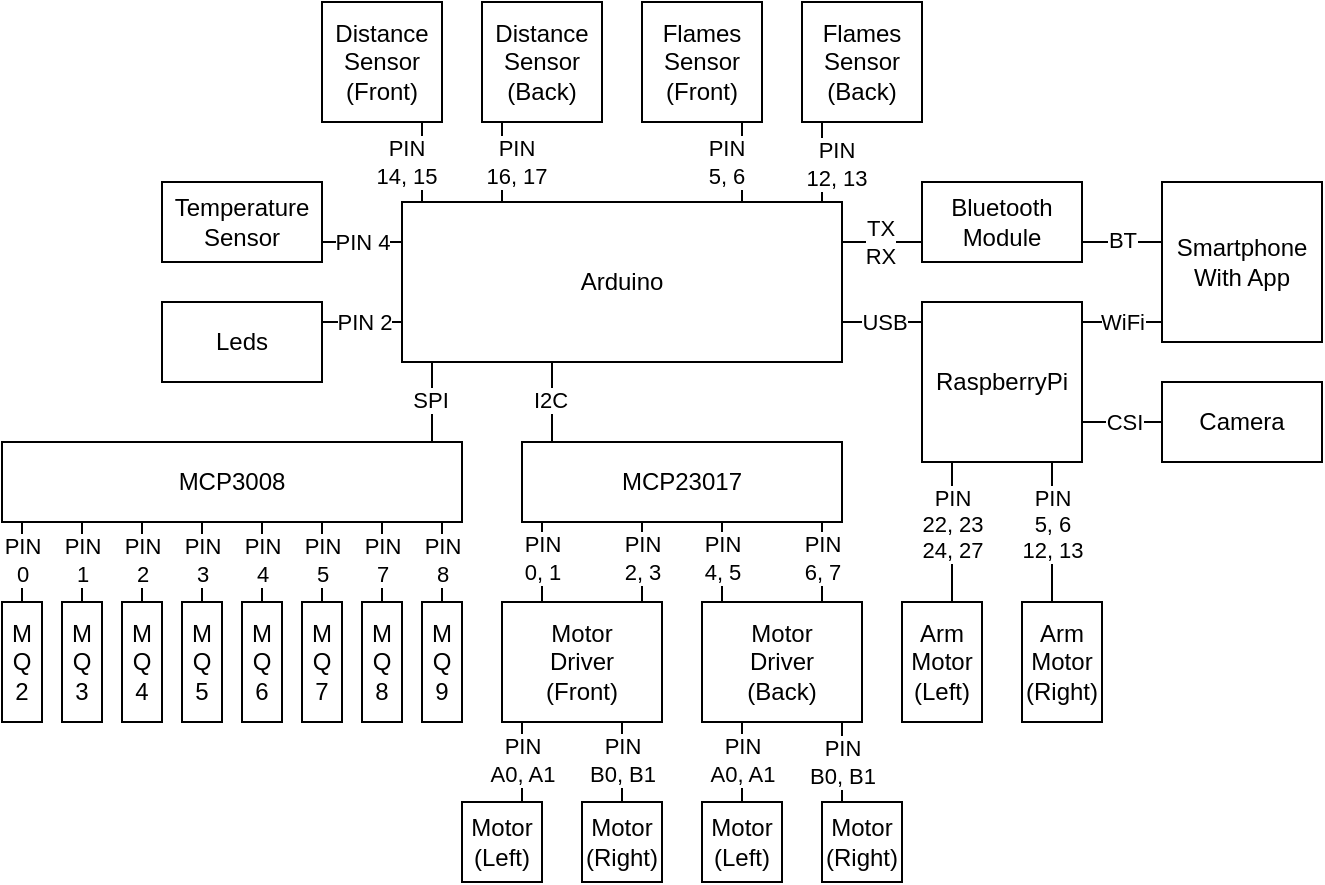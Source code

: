 <mxfile version="24.4.10" type="device">
  <diagram name="Strona-1" id="jK0m9S8TtqNcu_240plB">
    <mxGraphModel dx="830" dy="442" grid="1" gridSize="10" guides="1" tooltips="1" connect="1" arrows="1" fold="1" page="1" pageScale="1" pageWidth="827" pageHeight="1169" math="0" shadow="0">
      <root>
        <mxCell id="0" />
        <mxCell id="1" parent="0" />
        <mxCell id="elDTz1Thv_gRcjSLAhwq-1" value="Arduino" style="whiteSpace=wrap;html=1;" vertex="1" parent="1">
          <mxGeometry x="300" y="520" width="220" height="80" as="geometry" />
        </mxCell>
        <mxCell id="elDTz1Thv_gRcjSLAhwq-2" value="Bluetooth&lt;br&gt;Module" style="whiteSpace=wrap;html=1;" vertex="1" parent="1">
          <mxGeometry x="560" y="510" width="80" height="40" as="geometry" />
        </mxCell>
        <mxCell id="elDTz1Thv_gRcjSLAhwq-3" value="Raspberry&lt;span style=&quot;background-color: initial;&quot;&gt;Pi&lt;/span&gt;" style="whiteSpace=wrap;html=1;" vertex="1" parent="1">
          <mxGeometry x="560" y="570" width="80" height="80" as="geometry" />
        </mxCell>
        <mxCell id="elDTz1Thv_gRcjSLAhwq-4" value="MCP3008" style="whiteSpace=wrap;html=1;" vertex="1" parent="1">
          <mxGeometry x="100" y="640" width="230" height="40" as="geometry" />
        </mxCell>
        <mxCell id="elDTz1Thv_gRcjSLAhwq-5" value="MCP23017" style="whiteSpace=wrap;html=1;" vertex="1" parent="1">
          <mxGeometry x="360" y="640" width="160" height="40" as="geometry" />
        </mxCell>
        <mxCell id="elDTz1Thv_gRcjSLAhwq-6" value="Temperature&lt;br&gt;Sensor" style="whiteSpace=wrap;html=1;" vertex="1" parent="1">
          <mxGeometry x="180" y="510" width="80" height="40" as="geometry" />
        </mxCell>
        <mxCell id="elDTz1Thv_gRcjSLAhwq-7" value="Leds" style="whiteSpace=wrap;html=1;" vertex="1" parent="1">
          <mxGeometry x="180" y="570" width="80" height="40" as="geometry" />
        </mxCell>
        <mxCell id="elDTz1Thv_gRcjSLAhwq-11" value="" style="endArrow=none;html=1;rounded=0;" edge="1" parent="1">
          <mxGeometry width="50" height="50" relative="1" as="geometry">
            <mxPoint x="315" y="640" as="sourcePoint" />
            <mxPoint x="315" y="600" as="targetPoint" />
          </mxGeometry>
        </mxCell>
        <mxCell id="elDTz1Thv_gRcjSLAhwq-13" value="SPI" style="edgeLabel;html=1;align=center;verticalAlign=middle;resizable=0;points=[];" vertex="1" connectable="0" parent="elDTz1Thv_gRcjSLAhwq-11">
          <mxGeometry x="-0.022" y="1" relative="1" as="geometry">
            <mxPoint y="-2" as="offset" />
          </mxGeometry>
        </mxCell>
        <mxCell id="elDTz1Thv_gRcjSLAhwq-12" value="" style="endArrow=none;html=1;rounded=0;" edge="1" parent="1">
          <mxGeometry width="50" height="50" relative="1" as="geometry">
            <mxPoint x="375" y="640" as="sourcePoint" />
            <mxPoint x="375" y="600" as="targetPoint" />
          </mxGeometry>
        </mxCell>
        <mxCell id="elDTz1Thv_gRcjSLAhwq-14" value="I2C" style="edgeLabel;html=1;align=center;verticalAlign=middle;resizable=0;points=[];" vertex="1" connectable="0" parent="elDTz1Thv_gRcjSLAhwq-12">
          <mxGeometry x="0.146" y="1" relative="1" as="geometry">
            <mxPoint y="2" as="offset" />
          </mxGeometry>
        </mxCell>
        <mxCell id="elDTz1Thv_gRcjSLAhwq-16" value="" style="endArrow=none;html=1;rounded=0;" edge="1" parent="1">
          <mxGeometry width="50" height="50" relative="1" as="geometry">
            <mxPoint x="520" y="580" as="sourcePoint" />
            <mxPoint x="560" y="580" as="targetPoint" />
          </mxGeometry>
        </mxCell>
        <mxCell id="elDTz1Thv_gRcjSLAhwq-19" value="USB" style="edgeLabel;html=1;align=center;verticalAlign=middle;resizable=0;points=[];" vertex="1" connectable="0" parent="elDTz1Thv_gRcjSLAhwq-16">
          <mxGeometry x="0.04" relative="1" as="geometry">
            <mxPoint as="offset" />
          </mxGeometry>
        </mxCell>
        <mxCell id="elDTz1Thv_gRcjSLAhwq-17" value="" style="endArrow=none;html=1;rounded=0;" edge="1" parent="1">
          <mxGeometry width="50" height="50" relative="1" as="geometry">
            <mxPoint x="520" y="540" as="sourcePoint" />
            <mxPoint x="560" y="540" as="targetPoint" />
          </mxGeometry>
        </mxCell>
        <mxCell id="elDTz1Thv_gRcjSLAhwq-18" value="TX&lt;br&gt;RX" style="edgeLabel;html=1;align=center;verticalAlign=middle;resizable=0;points=[];" vertex="1" connectable="0" parent="elDTz1Thv_gRcjSLAhwq-17">
          <mxGeometry x="-0.04" y="1" relative="1" as="geometry">
            <mxPoint y="1" as="offset" />
          </mxGeometry>
        </mxCell>
        <mxCell id="elDTz1Thv_gRcjSLAhwq-24" value="" style="endArrow=none;html=1;rounded=0;" edge="1" parent="1">
          <mxGeometry width="50" height="50" relative="1" as="geometry">
            <mxPoint x="260" y="580" as="sourcePoint" />
            <mxPoint x="300" y="580" as="targetPoint" />
          </mxGeometry>
        </mxCell>
        <mxCell id="elDTz1Thv_gRcjSLAhwq-27" value="PIN 2" style="edgeLabel;html=1;align=center;verticalAlign=middle;resizable=0;points=[];" vertex="1" connectable="0" parent="elDTz1Thv_gRcjSLAhwq-24">
          <mxGeometry x="-0.175" relative="1" as="geometry">
            <mxPoint x="4" as="offset" />
          </mxGeometry>
        </mxCell>
        <mxCell id="elDTz1Thv_gRcjSLAhwq-25" value="" style="endArrow=none;html=1;rounded=0;" edge="1" parent="1">
          <mxGeometry width="50" height="50" relative="1" as="geometry">
            <mxPoint x="260" y="540" as="sourcePoint" />
            <mxPoint x="300" y="540" as="targetPoint" />
          </mxGeometry>
        </mxCell>
        <mxCell id="elDTz1Thv_gRcjSLAhwq-26" value="PIN 4" style="edgeLabel;html=1;align=center;verticalAlign=middle;resizable=0;points=[];" vertex="1" connectable="0" parent="elDTz1Thv_gRcjSLAhwq-25">
          <mxGeometry x="-0.008" relative="1" as="geometry">
            <mxPoint as="offset" />
          </mxGeometry>
        </mxCell>
        <mxCell id="elDTz1Thv_gRcjSLAhwq-28" value="Distance&lt;br&gt;Sensor&lt;br&gt;(Front)" style="whiteSpace=wrap;html=1;" vertex="1" parent="1">
          <mxGeometry x="260" y="420" width="60" height="60" as="geometry" />
        </mxCell>
        <mxCell id="elDTz1Thv_gRcjSLAhwq-29" value="Distance&lt;br&gt;Sensor&lt;br&gt;(Back)" style="whiteSpace=wrap;html=1;" vertex="1" parent="1">
          <mxGeometry x="340" y="420" width="60" height="60" as="geometry" />
        </mxCell>
        <mxCell id="elDTz1Thv_gRcjSLAhwq-30" value="Flames&lt;div&gt;Sensor&lt;br&gt;(Back)&lt;/div&gt;" style="whiteSpace=wrap;html=1;" vertex="1" parent="1">
          <mxGeometry x="500" y="420" width="60" height="60" as="geometry" />
        </mxCell>
        <mxCell id="elDTz1Thv_gRcjSLAhwq-31" value="Flames&lt;br&gt;Sensor&lt;br&gt;(Front)" style="whiteSpace=wrap;html=1;" vertex="1" parent="1">
          <mxGeometry x="420" y="420" width="60" height="60" as="geometry" />
        </mxCell>
        <mxCell id="elDTz1Thv_gRcjSLAhwq-32" value="" style="endArrow=none;html=1;rounded=0;" edge="1" parent="1">
          <mxGeometry width="50" height="50" relative="1" as="geometry">
            <mxPoint x="310" y="520" as="sourcePoint" />
            <mxPoint x="310" y="480" as="targetPoint" />
          </mxGeometry>
        </mxCell>
        <mxCell id="elDTz1Thv_gRcjSLAhwq-81" value="PIN&lt;br&gt;14, 15" style="edgeLabel;html=1;align=center;verticalAlign=middle;resizable=0;points=[];" vertex="1" connectable="0" parent="elDTz1Thv_gRcjSLAhwq-32">
          <mxGeometry x="0.02" y="1" relative="1" as="geometry">
            <mxPoint x="-7" as="offset" />
          </mxGeometry>
        </mxCell>
        <mxCell id="elDTz1Thv_gRcjSLAhwq-33" value="" style="endArrow=none;html=1;rounded=0;" edge="1" parent="1">
          <mxGeometry width="50" height="50" relative="1" as="geometry">
            <mxPoint x="350" y="520" as="sourcePoint" />
            <mxPoint x="350" y="480" as="targetPoint" />
          </mxGeometry>
        </mxCell>
        <mxCell id="elDTz1Thv_gRcjSLAhwq-82" value="PIN&lt;br&gt;16, 17" style="edgeLabel;html=1;align=center;verticalAlign=middle;resizable=0;points=[];" vertex="1" connectable="0" parent="elDTz1Thv_gRcjSLAhwq-33">
          <mxGeometry x="-0.12" y="1" relative="1" as="geometry">
            <mxPoint x="8" y="-3" as="offset" />
          </mxGeometry>
        </mxCell>
        <mxCell id="elDTz1Thv_gRcjSLAhwq-34" value="" style="endArrow=none;html=1;rounded=0;" edge="1" parent="1">
          <mxGeometry width="50" height="50" relative="1" as="geometry">
            <mxPoint x="510" y="520" as="sourcePoint" />
            <mxPoint x="510" y="480" as="targetPoint" />
          </mxGeometry>
        </mxCell>
        <mxCell id="elDTz1Thv_gRcjSLAhwq-84" value="PIN&lt;br&gt;12, 13" style="edgeLabel;html=1;align=center;verticalAlign=middle;resizable=0;points=[];" vertex="1" connectable="0" parent="elDTz1Thv_gRcjSLAhwq-34">
          <mxGeometry x="-0.2" y="-1" relative="1" as="geometry">
            <mxPoint x="6" y="-3" as="offset" />
          </mxGeometry>
        </mxCell>
        <mxCell id="elDTz1Thv_gRcjSLAhwq-35" value="" style="endArrow=none;html=1;rounded=0;" edge="1" parent="1">
          <mxGeometry width="50" height="50" relative="1" as="geometry">
            <mxPoint x="470" y="520" as="sourcePoint" />
            <mxPoint x="470" y="480" as="targetPoint" />
          </mxGeometry>
        </mxCell>
        <mxCell id="elDTz1Thv_gRcjSLAhwq-83" value="PIN&lt;br&gt;5, 6" style="edgeLabel;html=1;align=center;verticalAlign=middle;resizable=0;points=[];" vertex="1" connectable="0" parent="elDTz1Thv_gRcjSLAhwq-35">
          <mxGeometry x="0.02" relative="1" as="geometry">
            <mxPoint x="-8" as="offset" />
          </mxGeometry>
        </mxCell>
        <mxCell id="elDTz1Thv_gRcjSLAhwq-37" value="Smartphone&lt;div&gt;With App&lt;/div&gt;" style="whiteSpace=wrap;html=1;" vertex="1" parent="1">
          <mxGeometry x="680" y="510" width="80" height="80" as="geometry" />
        </mxCell>
        <mxCell id="elDTz1Thv_gRcjSLAhwq-38" value="" style="endArrow=none;html=1;rounded=0;" edge="1" parent="1">
          <mxGeometry width="50" height="50" relative="1" as="geometry">
            <mxPoint x="640" y="540" as="sourcePoint" />
            <mxPoint x="680" y="540" as="targetPoint" />
          </mxGeometry>
        </mxCell>
        <mxCell id="elDTz1Thv_gRcjSLAhwq-75" value="BT" style="edgeLabel;html=1;align=center;verticalAlign=middle;resizable=0;points=[];" vertex="1" connectable="0" parent="elDTz1Thv_gRcjSLAhwq-38">
          <mxGeometry x="-0.1" y="1" relative="1" as="geometry">
            <mxPoint x="2" as="offset" />
          </mxGeometry>
        </mxCell>
        <mxCell id="elDTz1Thv_gRcjSLAhwq-39" value="" style="endArrow=none;html=1;rounded=0;" edge="1" parent="1">
          <mxGeometry width="50" height="50" relative="1" as="geometry">
            <mxPoint x="640" y="580" as="sourcePoint" />
            <mxPoint x="680" y="580" as="targetPoint" />
          </mxGeometry>
        </mxCell>
        <mxCell id="elDTz1Thv_gRcjSLAhwq-76" value="WiFi" style="edgeLabel;html=1;align=center;verticalAlign=middle;resizable=0;points=[];" vertex="1" connectable="0" parent="elDTz1Thv_gRcjSLAhwq-39">
          <mxGeometry relative="1" as="geometry">
            <mxPoint as="offset" />
          </mxGeometry>
        </mxCell>
        <mxCell id="elDTz1Thv_gRcjSLAhwq-40" value="" style="endArrow=none;html=1;rounded=0;" edge="1" parent="1">
          <mxGeometry width="50" height="50" relative="1" as="geometry">
            <mxPoint x="640" y="630" as="sourcePoint" />
            <mxPoint x="680" y="630" as="targetPoint" />
          </mxGeometry>
        </mxCell>
        <mxCell id="elDTz1Thv_gRcjSLAhwq-77" value="CSI" style="edgeLabel;html=1;align=center;verticalAlign=middle;resizable=0;points=[];" vertex="1" connectable="0" parent="elDTz1Thv_gRcjSLAhwq-40">
          <mxGeometry x="0.1" relative="1" as="geometry">
            <mxPoint x="-1" as="offset" />
          </mxGeometry>
        </mxCell>
        <mxCell id="elDTz1Thv_gRcjSLAhwq-41" value="Camera" style="whiteSpace=wrap;html=1;" vertex="1" parent="1">
          <mxGeometry x="680" y="610" width="80" height="40" as="geometry" />
        </mxCell>
        <mxCell id="elDTz1Thv_gRcjSLAhwq-42" value="Arm&lt;br&gt;Motor&lt;br&gt;(Right)" style="whiteSpace=wrap;html=1;" vertex="1" parent="1">
          <mxGeometry x="610" y="720" width="40" height="60" as="geometry" />
        </mxCell>
        <mxCell id="elDTz1Thv_gRcjSLAhwq-43" value="Arm&lt;br&gt;Motor&lt;br&gt;(Left)" style="whiteSpace=wrap;html=1;" vertex="1" parent="1">
          <mxGeometry x="550" y="720" width="40" height="60" as="geometry" />
        </mxCell>
        <mxCell id="elDTz1Thv_gRcjSLAhwq-44" value="" style="endArrow=none;html=1;rounded=0;exitX=0.25;exitY=0;exitDx=0;exitDy=0;" edge="1" parent="1">
          <mxGeometry width="50" height="50" relative="1" as="geometry">
            <mxPoint x="625" y="720" as="sourcePoint" />
            <mxPoint x="625" y="650" as="targetPoint" />
          </mxGeometry>
        </mxCell>
        <mxCell id="elDTz1Thv_gRcjSLAhwq-80" value="PIN&lt;br&gt;5, 6&lt;br&gt;12, 13" style="edgeLabel;html=1;align=center;verticalAlign=middle;resizable=0;points=[];" vertex="1" connectable="0" parent="elDTz1Thv_gRcjSLAhwq-44">
          <mxGeometry x="0.143" y="1" relative="1" as="geometry">
            <mxPoint x="1" y="1" as="offset" />
          </mxGeometry>
        </mxCell>
        <mxCell id="elDTz1Thv_gRcjSLAhwq-45" value="" style="endArrow=none;html=1;rounded=0;exitX=0.75;exitY=0;exitDx=0;exitDy=0;" edge="1" parent="1">
          <mxGeometry width="50" height="50" relative="1" as="geometry">
            <mxPoint x="575" y="720" as="sourcePoint" />
            <mxPoint x="575" y="650" as="targetPoint" />
          </mxGeometry>
        </mxCell>
        <mxCell id="elDTz1Thv_gRcjSLAhwq-79" value="PIN&lt;br&gt;22, 23&lt;br&gt;24, 27" style="edgeLabel;html=1;align=center;verticalAlign=middle;resizable=0;points=[];" vertex="1" connectable="0" parent="elDTz1Thv_gRcjSLAhwq-45">
          <mxGeometry x="0.109" relative="1" as="geometry">
            <mxPoint as="offset" />
          </mxGeometry>
        </mxCell>
        <mxCell id="elDTz1Thv_gRcjSLAhwq-46" value="M&lt;br&gt;Q&lt;br&gt;9" style="whiteSpace=wrap;html=1;" vertex="1" parent="1">
          <mxGeometry x="310" y="720" width="20" height="60" as="geometry" />
        </mxCell>
        <mxCell id="elDTz1Thv_gRcjSLAhwq-47" value="M&lt;br&gt;Q&lt;br&gt;8" style="whiteSpace=wrap;html=1;" vertex="1" parent="1">
          <mxGeometry x="280" y="720" width="20" height="60" as="geometry" />
        </mxCell>
        <mxCell id="elDTz1Thv_gRcjSLAhwq-48" value="M&lt;br&gt;Q&lt;br&gt;7" style="whiteSpace=wrap;html=1;" vertex="1" parent="1">
          <mxGeometry x="250" y="720" width="20" height="60" as="geometry" />
        </mxCell>
        <mxCell id="elDTz1Thv_gRcjSLAhwq-49" value="M&lt;br&gt;Q&lt;br&gt;6" style="whiteSpace=wrap;html=1;" vertex="1" parent="1">
          <mxGeometry x="220" y="720" width="20" height="60" as="geometry" />
        </mxCell>
        <mxCell id="elDTz1Thv_gRcjSLAhwq-50" value="M&lt;br&gt;Q&lt;br&gt;5" style="whiteSpace=wrap;html=1;" vertex="1" parent="1">
          <mxGeometry x="190" y="720" width="20" height="60" as="geometry" />
        </mxCell>
        <mxCell id="elDTz1Thv_gRcjSLAhwq-51" value="M&lt;br&gt;Q&lt;br&gt;4" style="whiteSpace=wrap;html=1;" vertex="1" parent="1">
          <mxGeometry x="160" y="720" width="20" height="60" as="geometry" />
        </mxCell>
        <mxCell id="elDTz1Thv_gRcjSLAhwq-52" value="M&lt;br&gt;Q&lt;br&gt;3" style="whiteSpace=wrap;html=1;" vertex="1" parent="1">
          <mxGeometry x="130" y="720" width="20" height="60" as="geometry" />
        </mxCell>
        <mxCell id="elDTz1Thv_gRcjSLAhwq-53" value="M&lt;br&gt;Q&lt;br&gt;2" style="whiteSpace=wrap;html=1;" vertex="1" parent="1">
          <mxGeometry x="100" y="720" width="20" height="60" as="geometry" />
        </mxCell>
        <mxCell id="elDTz1Thv_gRcjSLAhwq-54" value="" style="endArrow=none;html=1;rounded=0;" edge="1" parent="1">
          <mxGeometry width="50" height="50" relative="1" as="geometry">
            <mxPoint x="110" y="720" as="sourcePoint" />
            <mxPoint x="110" y="680" as="targetPoint" />
          </mxGeometry>
        </mxCell>
        <mxCell id="elDTz1Thv_gRcjSLAhwq-87" value="PIN&lt;br&gt;0" style="edgeLabel;html=1;align=center;verticalAlign=middle;resizable=0;points=[];" vertex="1" connectable="0" parent="elDTz1Thv_gRcjSLAhwq-54">
          <mxGeometry x="0.06" relative="1" as="geometry">
            <mxPoint as="offset" />
          </mxGeometry>
        </mxCell>
        <mxCell id="elDTz1Thv_gRcjSLAhwq-55" value="" style="endArrow=none;html=1;rounded=0;" edge="1" parent="1">
          <mxGeometry width="50" height="50" relative="1" as="geometry">
            <mxPoint x="140" y="720" as="sourcePoint" />
            <mxPoint x="140" y="680" as="targetPoint" />
          </mxGeometry>
        </mxCell>
        <mxCell id="elDTz1Thv_gRcjSLAhwq-88" value="PIN&lt;div&gt;1&lt;/div&gt;" style="edgeLabel;html=1;align=center;verticalAlign=middle;resizable=0;points=[];" vertex="1" connectable="0" parent="elDTz1Thv_gRcjSLAhwq-55">
          <mxGeometry x="-0.02" y="-1" relative="1" as="geometry">
            <mxPoint x="-1" y="-2" as="offset" />
          </mxGeometry>
        </mxCell>
        <mxCell id="elDTz1Thv_gRcjSLAhwq-56" value="" style="endArrow=none;html=1;rounded=0;" edge="1" parent="1">
          <mxGeometry width="50" height="50" relative="1" as="geometry">
            <mxPoint x="170" y="720" as="sourcePoint" />
            <mxPoint x="170" y="680" as="targetPoint" />
          </mxGeometry>
        </mxCell>
        <mxCell id="elDTz1Thv_gRcjSLAhwq-89" value="PIN&lt;div&gt;2&lt;/div&gt;" style="edgeLabel;html=1;align=center;verticalAlign=middle;resizable=0;points=[];" vertex="1" connectable="0" parent="elDTz1Thv_gRcjSLAhwq-56">
          <mxGeometry x="0.02" y="2" relative="1" as="geometry">
            <mxPoint x="2" y="-1" as="offset" />
          </mxGeometry>
        </mxCell>
        <mxCell id="elDTz1Thv_gRcjSLAhwq-57" value="" style="endArrow=none;html=1;rounded=0;" edge="1" parent="1">
          <mxGeometry width="50" height="50" relative="1" as="geometry">
            <mxPoint x="200" y="720" as="sourcePoint" />
            <mxPoint x="200" y="680" as="targetPoint" />
          </mxGeometry>
        </mxCell>
        <mxCell id="elDTz1Thv_gRcjSLAhwq-90" value="PIN&lt;div&gt;3&lt;/div&gt;" style="edgeLabel;html=1;align=center;verticalAlign=middle;resizable=0;points=[];" vertex="1" connectable="0" parent="elDTz1Thv_gRcjSLAhwq-57">
          <mxGeometry x="0.24" y="1" relative="1" as="geometry">
            <mxPoint x="1" y="4" as="offset" />
          </mxGeometry>
        </mxCell>
        <mxCell id="elDTz1Thv_gRcjSLAhwq-58" value="" style="endArrow=none;html=1;rounded=0;" edge="1" parent="1">
          <mxGeometry width="50" height="50" relative="1" as="geometry">
            <mxPoint x="230" y="720" as="sourcePoint" />
            <mxPoint x="230" y="680" as="targetPoint" />
          </mxGeometry>
        </mxCell>
        <mxCell id="elDTz1Thv_gRcjSLAhwq-91" value="PIN&lt;div&gt;4&lt;/div&gt;" style="edgeLabel;html=1;align=center;verticalAlign=middle;resizable=0;points=[];" vertex="1" connectable="0" parent="elDTz1Thv_gRcjSLAhwq-58">
          <mxGeometry x="0.04" y="-1" relative="1" as="geometry">
            <mxPoint x="-1" as="offset" />
          </mxGeometry>
        </mxCell>
        <mxCell id="elDTz1Thv_gRcjSLAhwq-59" value="" style="endArrow=none;html=1;rounded=0;" edge="1" parent="1">
          <mxGeometry width="50" height="50" relative="1" as="geometry">
            <mxPoint x="260" y="720" as="sourcePoint" />
            <mxPoint x="260" y="680" as="targetPoint" />
          </mxGeometry>
        </mxCell>
        <mxCell id="elDTz1Thv_gRcjSLAhwq-92" value="PIN&lt;div&gt;5&lt;/div&gt;" style="edgeLabel;html=1;align=center;verticalAlign=middle;resizable=0;points=[];" vertex="1" connectable="0" parent="elDTz1Thv_gRcjSLAhwq-59">
          <mxGeometry x="0.02" y="-2" relative="1" as="geometry">
            <mxPoint x="-2" y="-1" as="offset" />
          </mxGeometry>
        </mxCell>
        <mxCell id="elDTz1Thv_gRcjSLAhwq-60" value="" style="endArrow=none;html=1;rounded=0;" edge="1" parent="1">
          <mxGeometry width="50" height="50" relative="1" as="geometry">
            <mxPoint x="290" y="720" as="sourcePoint" />
            <mxPoint x="290" y="680" as="targetPoint" />
          </mxGeometry>
        </mxCell>
        <mxCell id="elDTz1Thv_gRcjSLAhwq-93" value="PIN&lt;div&gt;7&lt;/div&gt;" style="edgeLabel;html=1;align=center;verticalAlign=middle;resizable=0;points=[];" vertex="1" connectable="0" parent="elDTz1Thv_gRcjSLAhwq-60">
          <mxGeometry x="0.34" y="-2" relative="1" as="geometry">
            <mxPoint x="-2" y="6" as="offset" />
          </mxGeometry>
        </mxCell>
        <mxCell id="elDTz1Thv_gRcjSLAhwq-61" value="" style="endArrow=none;html=1;rounded=0;" edge="1" parent="1">
          <mxGeometry width="50" height="50" relative="1" as="geometry">
            <mxPoint x="320" y="720" as="sourcePoint" />
            <mxPoint x="320" y="680" as="targetPoint" />
          </mxGeometry>
        </mxCell>
        <mxCell id="elDTz1Thv_gRcjSLAhwq-94" value="PIN&lt;div&gt;8&lt;/div&gt;" style="edgeLabel;html=1;align=center;verticalAlign=middle;resizable=0;points=[];" vertex="1" connectable="0" parent="elDTz1Thv_gRcjSLAhwq-61">
          <mxGeometry x="0.16" y="-1" relative="1" as="geometry">
            <mxPoint x="-1" y="2" as="offset" />
          </mxGeometry>
        </mxCell>
        <mxCell id="elDTz1Thv_gRcjSLAhwq-62" value="Motor&lt;br&gt;Driver&lt;div&gt;(Back&lt;span style=&quot;background-color: initial;&quot;&gt;)&lt;/span&gt;&lt;/div&gt;" style="whiteSpace=wrap;html=1;" vertex="1" parent="1">
          <mxGeometry x="450" y="720" width="80" height="60" as="geometry" />
        </mxCell>
        <mxCell id="elDTz1Thv_gRcjSLAhwq-63" value="&lt;div&gt;Motor&lt;/div&gt;&lt;div&gt;Driver&lt;/div&gt;&lt;div&gt;(Front)&lt;/div&gt;" style="whiteSpace=wrap;html=1;" vertex="1" parent="1">
          <mxGeometry x="350" y="720" width="80" height="60" as="geometry" />
        </mxCell>
        <mxCell id="elDTz1Thv_gRcjSLAhwq-64" value="" style="endArrow=none;html=1;rounded=0;" edge="1" parent="1">
          <mxGeometry width="50" height="50" relative="1" as="geometry">
            <mxPoint x="460" y="720" as="sourcePoint" />
            <mxPoint x="460" y="680" as="targetPoint" />
          </mxGeometry>
        </mxCell>
        <mxCell id="elDTz1Thv_gRcjSLAhwq-97" value="PIN&lt;div&gt;4, 5&lt;/div&gt;" style="edgeLabel;html=1;align=center;verticalAlign=middle;resizable=0;points=[];" vertex="1" connectable="0" parent="elDTz1Thv_gRcjSLAhwq-64">
          <mxGeometry x="0.22" y="-1" relative="1" as="geometry">
            <mxPoint x="-1" y="2" as="offset" />
          </mxGeometry>
        </mxCell>
        <mxCell id="elDTz1Thv_gRcjSLAhwq-65" value="" style="endArrow=none;html=1;rounded=0;" edge="1" parent="1">
          <mxGeometry width="50" height="50" relative="1" as="geometry">
            <mxPoint x="420" y="720" as="sourcePoint" />
            <mxPoint x="420" y="680" as="targetPoint" />
          </mxGeometry>
        </mxCell>
        <mxCell id="elDTz1Thv_gRcjSLAhwq-96" value="PIN&lt;div&gt;2, 3&lt;/div&gt;" style="edgeLabel;html=1;align=center;verticalAlign=middle;resizable=0;points=[];" vertex="1" connectable="0" parent="elDTz1Thv_gRcjSLAhwq-65">
          <mxGeometry x="0.16" y="-1" relative="1" as="geometry">
            <mxPoint x="-1" y="1" as="offset" />
          </mxGeometry>
        </mxCell>
        <mxCell id="elDTz1Thv_gRcjSLAhwq-67" value="&lt;div&gt;Motor&lt;/div&gt;&lt;div&gt;(Left)&lt;/div&gt;" style="whiteSpace=wrap;html=1;" vertex="1" parent="1">
          <mxGeometry x="330" y="820" width="40" height="40" as="geometry" />
        </mxCell>
        <mxCell id="elDTz1Thv_gRcjSLAhwq-68" value="&lt;div&gt;Motor&lt;/div&gt;&lt;div&gt;(Right)&lt;/div&gt;" style="whiteSpace=wrap;html=1;" vertex="1" parent="1">
          <mxGeometry x="390" y="820" width="40" height="40" as="geometry" />
        </mxCell>
        <mxCell id="elDTz1Thv_gRcjSLAhwq-69" value="&lt;div&gt;Motor&lt;/div&gt;&lt;div&gt;(Left)&lt;/div&gt;" style="whiteSpace=wrap;html=1;" vertex="1" parent="1">
          <mxGeometry x="450" y="820" width="40" height="40" as="geometry" />
        </mxCell>
        <mxCell id="elDTz1Thv_gRcjSLAhwq-70" value="&lt;div&gt;Motor&lt;/div&gt;&lt;div&gt;(Right)&lt;/div&gt;" style="whiteSpace=wrap;html=1;" vertex="1" parent="1">
          <mxGeometry x="510" y="820" width="40" height="40" as="geometry" />
        </mxCell>
        <mxCell id="elDTz1Thv_gRcjSLAhwq-71" value="" style="endArrow=none;html=1;rounded=0;" edge="1" parent="1">
          <mxGeometry width="50" height="50" relative="1" as="geometry">
            <mxPoint x="470" y="820" as="sourcePoint" />
            <mxPoint x="470" y="780" as="targetPoint" />
          </mxGeometry>
        </mxCell>
        <mxCell id="elDTz1Thv_gRcjSLAhwq-102" value="PIN&lt;div&gt;A0, A1&lt;/div&gt;" style="edgeLabel;html=1;align=center;verticalAlign=middle;resizable=0;points=[];" vertex="1" connectable="0" parent="elDTz1Thv_gRcjSLAhwq-71">
          <mxGeometry x="0.08" y="-1" relative="1" as="geometry">
            <mxPoint x="-1" as="offset" />
          </mxGeometry>
        </mxCell>
        <mxCell id="elDTz1Thv_gRcjSLAhwq-72" value="" style="endArrow=none;html=1;rounded=0;" edge="1" parent="1">
          <mxGeometry width="50" height="50" relative="1" as="geometry">
            <mxPoint x="410" y="820" as="sourcePoint" />
            <mxPoint x="410" y="780" as="targetPoint" />
          </mxGeometry>
        </mxCell>
        <mxCell id="elDTz1Thv_gRcjSLAhwq-101" value="PIN&lt;div&gt;B0, B1&lt;/div&gt;" style="edgeLabel;html=1;align=center;verticalAlign=middle;resizable=0;points=[];" vertex="1" connectable="0" parent="elDTz1Thv_gRcjSLAhwq-72">
          <mxGeometry x="-0.26" relative="1" as="geometry">
            <mxPoint y="-6" as="offset" />
          </mxGeometry>
        </mxCell>
        <mxCell id="elDTz1Thv_gRcjSLAhwq-73" value="" style="endArrow=none;html=1;rounded=0;" edge="1" parent="1">
          <mxGeometry width="50" height="50" relative="1" as="geometry">
            <mxPoint x="360" y="820" as="sourcePoint" />
            <mxPoint x="360" y="780" as="targetPoint" />
          </mxGeometry>
        </mxCell>
        <mxCell id="elDTz1Thv_gRcjSLAhwq-99" value="PIN&lt;div&gt;A0, A1&lt;/div&gt;" style="edgeLabel;html=1;align=center;verticalAlign=middle;resizable=0;points=[];" vertex="1" connectable="0" parent="elDTz1Thv_gRcjSLAhwq-73">
          <mxGeometry relative="1" as="geometry">
            <mxPoint y="-1" as="offset" />
          </mxGeometry>
        </mxCell>
        <mxCell id="elDTz1Thv_gRcjSLAhwq-74" value="" style="endArrow=none;html=1;rounded=0;" edge="1" parent="1">
          <mxGeometry width="50" height="50" relative="1" as="geometry">
            <mxPoint x="520" y="820" as="sourcePoint" />
            <mxPoint x="520" y="780" as="targetPoint" />
          </mxGeometry>
        </mxCell>
        <mxCell id="elDTz1Thv_gRcjSLAhwq-103" value="PIN&lt;div&gt;B0, B1&lt;/div&gt;" style="edgeLabel;html=1;align=center;verticalAlign=middle;resizable=0;points=[];" vertex="1" connectable="0" parent="elDTz1Thv_gRcjSLAhwq-74">
          <mxGeometry x="0.36" relative="1" as="geometry">
            <mxPoint y="7" as="offset" />
          </mxGeometry>
        </mxCell>
        <mxCell id="elDTz1Thv_gRcjSLAhwq-85" value="" style="endArrow=none;html=1;rounded=0;" edge="1" parent="1">
          <mxGeometry width="50" height="50" relative="1" as="geometry">
            <mxPoint x="370" y="720" as="sourcePoint" />
            <mxPoint x="370" y="680" as="targetPoint" />
          </mxGeometry>
        </mxCell>
        <mxCell id="elDTz1Thv_gRcjSLAhwq-95" value="PIN&lt;div&gt;0, 1&lt;/div&gt;" style="edgeLabel;html=1;align=center;verticalAlign=middle;resizable=0;points=[];" vertex="1" connectable="0" parent="elDTz1Thv_gRcjSLAhwq-85">
          <mxGeometry x="0.24" relative="1" as="geometry">
            <mxPoint y="3" as="offset" />
          </mxGeometry>
        </mxCell>
        <mxCell id="elDTz1Thv_gRcjSLAhwq-86" value="" style="endArrow=none;html=1;rounded=0;" edge="1" parent="1">
          <mxGeometry width="50" height="50" relative="1" as="geometry">
            <mxPoint x="510" y="720" as="sourcePoint" />
            <mxPoint x="510" y="680" as="targetPoint" />
          </mxGeometry>
        </mxCell>
        <mxCell id="elDTz1Thv_gRcjSLAhwq-98" value="PIN&lt;div&gt;6, 7&lt;/div&gt;" style="edgeLabel;html=1;align=center;verticalAlign=middle;resizable=0;points=[];" vertex="1" connectable="0" parent="elDTz1Thv_gRcjSLAhwq-86">
          <mxGeometry x="0.12" y="1" relative="1" as="geometry">
            <mxPoint x="1" as="offset" />
          </mxGeometry>
        </mxCell>
      </root>
    </mxGraphModel>
  </diagram>
</mxfile>
